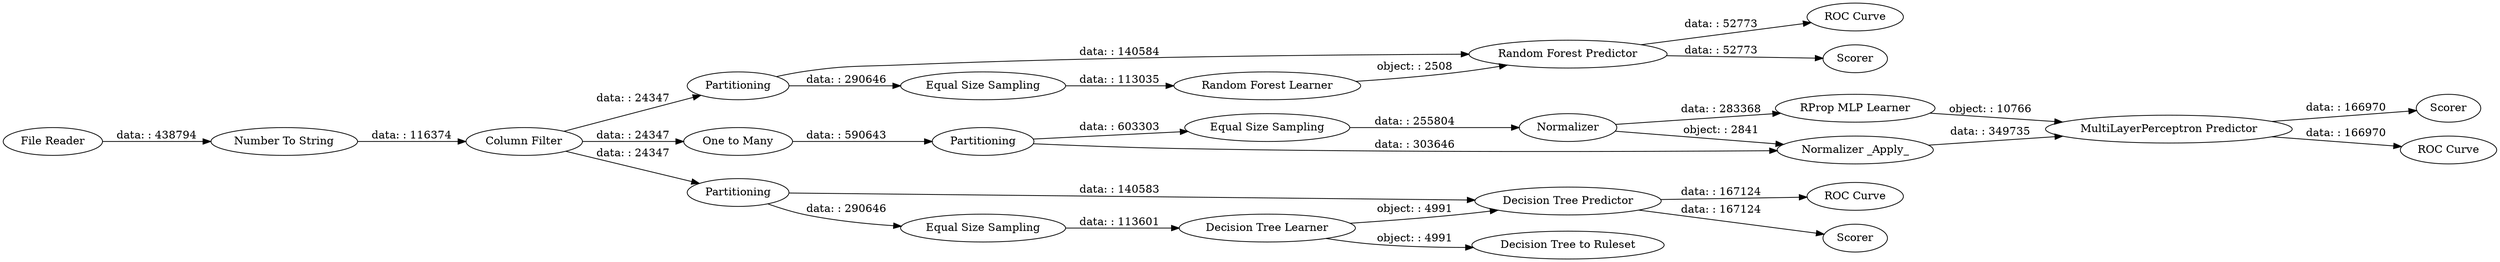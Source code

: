 digraph {
	"-4404216006858346991_21" [label="Equal Size Sampling"]
	"-4404216006858346991_23" [label="Random Forest Predictor"]
	"-4404216006858346991_20" [label=Partitioning]
	"-4404216006858346991_5" [label="Decision Tree Learner"]
	"-4404216006858346991_7" [label=Scorer]
	"-4404216006858346991_1" [label="File Reader"]
	"-4404216006858346991_4" [label="Equal Size Sampling"]
	"-4404216006858346991_13" [label=Partitioning]
	"-4404216006858346991_17" [label="MultiLayerPerceptron Predictor"]
	"-4404216006858346991_25" [label=Scorer]
	"-4404216006858346991_12" [label="Equal Size Sampling"]
	"-4404216006858346991_18" [label=Scorer]
	"-4404216006858346991_8" [label="ROC Curve"]
	"-4404216006858346991_10" [label="One to Many"]
	"-4404216006858346991_6" [label="Decision Tree Predictor"]
	"-4404216006858346991_2" [label="Number To String"]
	"-4404216006858346991_15" [label="Normalizer _Apply_"]
	"-4404216006858346991_22" [label="Random Forest Learner"]
	"-4404216006858346991_24" [label="ROC Curve"]
	"-4404216006858346991_3" [label=Partitioning]
	"-4404216006858346991_16" [label="RProp MLP Learner"]
	"-4404216006858346991_19" [label="ROC Curve"]
	"-4404216006858346991_9" [label="Decision Tree to Ruleset"]
	"-4404216006858346991_11" [label="Column Filter"]
	"-4404216006858346991_14" [label=Normalizer]
	"-4404216006858346991_16" -> "-4404216006858346991_17" [label="object: : 10766"]
	"-4404216006858346991_15" -> "-4404216006858346991_17" [label="data: : 349735"]
	"-4404216006858346991_3" -> "-4404216006858346991_6" [label="data: : 140583"]
	"-4404216006858346991_5" -> "-4404216006858346991_6" [label="object: : 4991"]
	"-4404216006858346991_11" -> "-4404216006858346991_3" [label="data: : 24347"]
	"-4404216006858346991_20" -> "-4404216006858346991_21" [label="data: : 290646"]
	"-4404216006858346991_20" -> "-4404216006858346991_23" [label="data: : 140584"]
	"-4404216006858346991_21" -> "-4404216006858346991_22" [label="data: : 113035"]
	"-4404216006858346991_3" -> "-4404216006858346991_4" [label="data: : 290646"]
	"-4404216006858346991_2" -> "-4404216006858346991_11" [label="data: : 116374"]
	"-4404216006858346991_23" -> "-4404216006858346991_25" [label="data: : 52773"]
	"-4404216006858346991_11" -> "-4404216006858346991_20" [label="data: : 24347"]
	"-4404216006858346991_14" -> "-4404216006858346991_15" [label="object: : 2841"]
	"-4404216006858346991_6" -> "-4404216006858346991_7" [label="data: : 167124"]
	"-4404216006858346991_13" -> "-4404216006858346991_15" [label="data: : 303646"]
	"-4404216006858346991_14" -> "-4404216006858346991_16" [label="data: : 283368"]
	"-4404216006858346991_17" -> "-4404216006858346991_18" [label="data: : 166970"]
	"-4404216006858346991_4" -> "-4404216006858346991_5" [label="data: : 113601"]
	"-4404216006858346991_13" -> "-4404216006858346991_12" [label="data: : 603303"]
	"-4404216006858346991_10" -> "-4404216006858346991_13" [label="data: : 590643"]
	"-4404216006858346991_12" -> "-4404216006858346991_14" [label="data: : 255804"]
	"-4404216006858346991_17" -> "-4404216006858346991_19" [label="data: : 166970"]
	"-4404216006858346991_23" -> "-4404216006858346991_24" [label="data: : 52773"]
	"-4404216006858346991_22" -> "-4404216006858346991_23" [label="object: : 2508"]
	"-4404216006858346991_6" -> "-4404216006858346991_8" [label="data: : 167124"]
	"-4404216006858346991_11" -> "-4404216006858346991_10" [label="data: : 24347"]
	"-4404216006858346991_1" -> "-4404216006858346991_2" [label="data: : 438794"]
	"-4404216006858346991_5" -> "-4404216006858346991_9" [label="object: : 4991"]
	rankdir=LR
}
